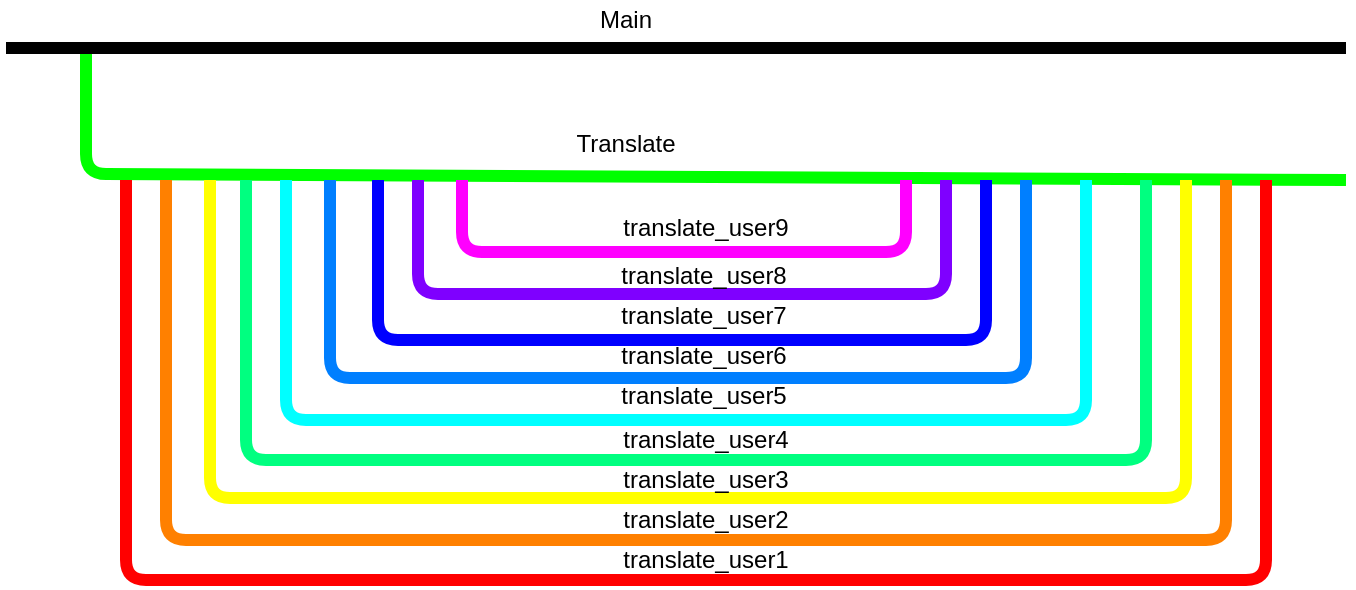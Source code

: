 <mxGraphModel dx="875" dy="677" grid="1" gridSize="10" guides="1" tooltips="1" connect="1" arrows="1" fold="1" page="1" pageScale="1" pageWidth="850" pageHeight="1100" background="#ffffff"><root><mxCell id="0"/><mxCell id="1" parent="0"/><mxCell id="2" value="" style="endArrow=none;html=1;strokeWidth=6;" edge="1" parent="1"><mxGeometry width="50" height="50" relative="1" as="geometry"><mxPoint x="10" y="54" as="sourcePoint"/><mxPoint x="680" y="54" as="targetPoint"/></mxGeometry></mxCell><mxCell id="3" value="" style="endArrow=none;html=1;strokeWidth=6;strokeColor=#00FF00;" edge="1" parent="1"><mxGeometry width="50" height="50" relative="1" as="geometry"><mxPoint x="50" y="57" as="sourcePoint"/><mxPoint x="680" y="120" as="targetPoint"/><Array as="points"><mxPoint x="50" y="117"/></Array></mxGeometry></mxCell><mxCell id="4" value="" style="endArrow=none;html=1;strokeWidth=6;strokeColor=#FF0000;" edge="1" parent="1"><mxGeometry width="50" height="50" relative="1" as="geometry"><mxPoint x="70" y="120" as="sourcePoint"/><mxPoint x="640" y="120" as="targetPoint"/><Array as="points"><mxPoint x="70" y="320"/><mxPoint x="640" y="320"/></Array></mxGeometry></mxCell><mxCell id="5" value="" style="endArrow=none;html=1;strokeWidth=6;strokeColor=#FF8000;" edge="1" parent="1"><mxGeometry width="50" height="50" relative="1" as="geometry"><mxPoint x="90" y="120" as="sourcePoint"/><mxPoint x="620" y="120" as="targetPoint"/><Array as="points"><mxPoint x="90" y="300"/><mxPoint x="620" y="300"/></Array></mxGeometry></mxCell><mxCell id="6" value="" style="endArrow=none;html=1;strokeWidth=6;strokeColor=#FFFF00;" edge="1" parent="1"><mxGeometry width="50" height="50" relative="1" as="geometry"><mxPoint x="112" y="120" as="sourcePoint"/><mxPoint x="600" y="120" as="targetPoint"/><Array as="points"><mxPoint x="112" y="279"/><mxPoint x="600" y="279"/></Array></mxGeometry></mxCell><mxCell id="7" value="" style="endArrow=none;html=1;strokeWidth=6;strokeColor=#00FF80;" edge="1" parent="1"><mxGeometry width="50" height="50" relative="1" as="geometry"><mxPoint x="130" y="120" as="sourcePoint"/><mxPoint x="580" y="120" as="targetPoint"/><Array as="points"><mxPoint x="130" y="260"/><mxPoint x="580" y="260"/></Array></mxGeometry></mxCell><mxCell id="8" value="" style="endArrow=none;html=1;strokeWidth=6;strokeColor=#00FFFF;" edge="1" parent="1"><mxGeometry width="50" height="50" relative="1" as="geometry"><mxPoint x="150" y="120" as="sourcePoint"/><mxPoint x="550" y="120" as="targetPoint"/><Array as="points"><mxPoint x="150" y="240"/><mxPoint x="550" y="240"/></Array></mxGeometry></mxCell><mxCell id="9" value="" style="endArrow=none;html=1;strokeWidth=6;strokeColor=#007FFF;" edge="1" parent="1"><mxGeometry width="50" height="50" relative="1" as="geometry"><mxPoint x="172" y="120" as="sourcePoint"/><mxPoint x="520" y="120" as="targetPoint"/><Array as="points"><mxPoint x="172" y="219"/><mxPoint x="520" y="219"/></Array></mxGeometry></mxCell><mxCell id="10" value="" style="endArrow=none;html=1;strokeWidth=6;strokeColor=#FF00FF;" edge="1" parent="1"><mxGeometry width="50" height="50" relative="1" as="geometry"><mxPoint x="238" y="120" as="sourcePoint"/><mxPoint x="460" y="120" as="targetPoint"/><Array as="points"><mxPoint x="238" y="156"/><mxPoint x="460" y="156"/></Array></mxGeometry></mxCell><mxCell id="11" value="" style="endArrow=none;html=1;strokeWidth=6;strokeColor=#7F00FF;" edge="1" parent="1"><mxGeometry width="50" height="50" relative="1" as="geometry"><mxPoint x="216" y="120" as="sourcePoint"/><mxPoint x="480" y="120" as="targetPoint"/><Array as="points"><mxPoint x="216" y="177"/><mxPoint x="480" y="177"/></Array></mxGeometry></mxCell><mxCell id="12" value="" style="endArrow=none;html=1;strokeWidth=6;strokeColor=#0000FF;" edge="1" parent="1"><mxGeometry width="50" height="50" relative="1" as="geometry"><mxPoint x="196" y="120" as="sourcePoint"/><mxPoint x="500" y="120" as="targetPoint"/><Array as="points"><mxPoint x="196" y="200"/><mxPoint x="500" y="200"/></Array></mxGeometry></mxCell><mxCell id="13" value="Main" style="text;html=1;strokeColor=none;fillColor=none;align=center;verticalAlign=middle;whiteSpace=wrap;rounded=0;" vertex="1" parent="1"><mxGeometry x="300" y="30" width="40" height="20" as="geometry"/></mxCell><mxCell id="14" value="Translate" style="text;html=1;strokeColor=none;fillColor=none;align=center;verticalAlign=middle;whiteSpace=wrap;rounded=0;" vertex="1" parent="1"><mxGeometry x="300" y="92" width="40" height="20" as="geometry"/></mxCell><mxCell id="17" value="translate_user1" style="text;html=1;strokeColor=none;fillColor=none;align=center;verticalAlign=middle;whiteSpace=wrap;rounded=0;" vertex="1" parent="1"><mxGeometry x="340" y="300" width="40" height="20" as="geometry"/></mxCell><mxCell id="19" value="translate_user2" style="text;html=1;strokeColor=none;fillColor=none;align=center;verticalAlign=middle;whiteSpace=wrap;rounded=0;" vertex="1" parent="1"><mxGeometry x="340" y="280" width="40" height="20" as="geometry"/></mxCell><mxCell id="20" value="translate_user3" style="text;html=1;strokeColor=none;fillColor=none;align=center;verticalAlign=middle;whiteSpace=wrap;rounded=0;" vertex="1" parent="1"><mxGeometry x="340" y="260" width="40" height="20" as="geometry"/></mxCell><mxCell id="23" value="translate_user4" style="text;html=1;strokeColor=none;fillColor=none;align=center;verticalAlign=middle;whiteSpace=wrap;rounded=0;" vertex="1" parent="1"><mxGeometry x="340" y="240" width="40" height="20" as="geometry"/></mxCell><mxCell id="27" value="translate_user5" style="text;html=1;strokeColor=none;fillColor=none;align=center;verticalAlign=middle;whiteSpace=wrap;rounded=0;" vertex="1" parent="1"><mxGeometry x="339" y="218" width="40" height="20" as="geometry"/></mxCell><mxCell id="28" value="translate_user6" style="text;html=1;strokeColor=none;fillColor=none;align=center;verticalAlign=middle;whiteSpace=wrap;rounded=0;" vertex="1" parent="1"><mxGeometry x="339" y="198" width="40" height="20" as="geometry"/></mxCell><mxCell id="29" value="translate_user7" style="text;html=1;strokeColor=none;fillColor=none;align=center;verticalAlign=middle;whiteSpace=wrap;rounded=0;" vertex="1" parent="1"><mxGeometry x="339" y="178" width="40" height="20" as="geometry"/></mxCell><mxCell id="30" value="translate_user8" style="text;html=1;strokeColor=none;fillColor=none;align=center;verticalAlign=middle;whiteSpace=wrap;rounded=0;" vertex="1" parent="1"><mxGeometry x="339" y="158" width="40" height="20" as="geometry"/></mxCell><mxCell id="31" value="translate_user9" style="text;html=1;strokeColor=none;fillColor=none;align=center;verticalAlign=middle;whiteSpace=wrap;rounded=0;" vertex="1" parent="1"><mxGeometry x="340" y="134" width="40" height="20" as="geometry"/></mxCell></root></mxGraphModel>